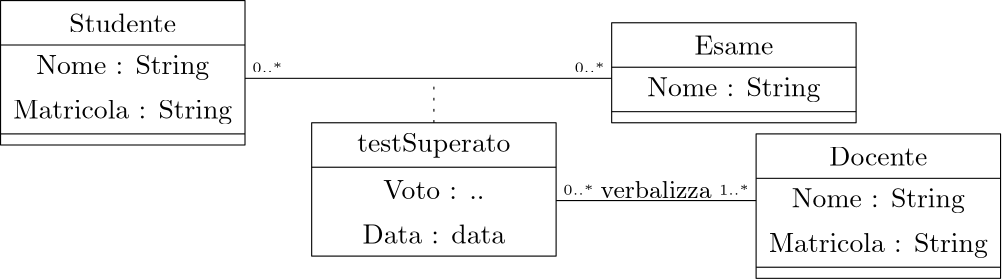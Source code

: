 <?xml version="1.0"?>
<!DOCTYPE ipe SYSTEM "ipe.dtd">
<ipe version="70218" creator="Ipe 7.2.28">
<info created="D:20240304160404" modified="D:20240304160611"/>
<ipestyle name="basic">
<symbol name="arrow/arc(spx)">
<path stroke="sym-stroke" fill="sym-stroke" pen="sym-pen">
0 0 m
-1 0.333 l
-1 -0.333 l
h
</path>
</symbol>
<symbol name="arrow/farc(spx)">
<path stroke="sym-stroke" fill="white" pen="sym-pen">
0 0 m
-1 0.333 l
-1 -0.333 l
h
</path>
</symbol>
<symbol name="arrow/ptarc(spx)">
<path stroke="sym-stroke" fill="sym-stroke" pen="sym-pen">
0 0 m
-1 0.333 l
-0.8 0 l
-1 -0.333 l
h
</path>
</symbol>
<symbol name="arrow/fptarc(spx)">
<path stroke="sym-stroke" fill="white" pen="sym-pen">
0 0 m
-1 0.333 l
-0.8 0 l
-1 -0.333 l
h
</path>
</symbol>
<symbol name="mark/circle(sx)" transformations="translations">
<path fill="sym-stroke">
0.6 0 0 0.6 0 0 e
0.4 0 0 0.4 0 0 e
</path>
</symbol>
<symbol name="mark/disk(sx)" transformations="translations">
<path fill="sym-stroke">
0.6 0 0 0.6 0 0 e
</path>
</symbol>
<symbol name="mark/fdisk(sfx)" transformations="translations">
<group>
<path fill="sym-fill">
0.5 0 0 0.5 0 0 e
</path>
<path fill="sym-stroke" fillrule="eofill">
0.6 0 0 0.6 0 0 e
0.4 0 0 0.4 0 0 e
</path>
</group>
</symbol>
<symbol name="mark/box(sx)" transformations="translations">
<path fill="sym-stroke" fillrule="eofill">
-0.6 -0.6 m
0.6 -0.6 l
0.6 0.6 l
-0.6 0.6 l
h
-0.4 -0.4 m
0.4 -0.4 l
0.4 0.4 l
-0.4 0.4 l
h
</path>
</symbol>
<symbol name="mark/square(sx)" transformations="translations">
<path fill="sym-stroke">
-0.6 -0.6 m
0.6 -0.6 l
0.6 0.6 l
-0.6 0.6 l
h
</path>
</symbol>
<symbol name="mark/fsquare(sfx)" transformations="translations">
<group>
<path fill="sym-fill">
-0.5 -0.5 m
0.5 -0.5 l
0.5 0.5 l
-0.5 0.5 l
h
</path>
<path fill="sym-stroke" fillrule="eofill">
-0.6 -0.6 m
0.6 -0.6 l
0.6 0.6 l
-0.6 0.6 l
h
-0.4 -0.4 m
0.4 -0.4 l
0.4 0.4 l
-0.4 0.4 l
h
</path>
</group>
</symbol>
<symbol name="mark/cross(sx)" transformations="translations">
<group>
<path fill="sym-stroke">
-0.43 -0.57 m
0.57 0.43 l
0.43 0.57 l
-0.57 -0.43 l
h
</path>
<path fill="sym-stroke">
-0.43 0.57 m
0.57 -0.43 l
0.43 -0.57 l
-0.57 0.43 l
h
</path>
</group>
</symbol>
<symbol name="arrow/fnormal(spx)">
<path stroke="sym-stroke" fill="white" pen="sym-pen">
0 0 m
-1 0.333 l
-1 -0.333 l
h
</path>
</symbol>
<symbol name="arrow/pointed(spx)">
<path stroke="sym-stroke" fill="sym-stroke" pen="sym-pen">
0 0 m
-1 0.333 l
-0.8 0 l
-1 -0.333 l
h
</path>
</symbol>
<symbol name="arrow/fpointed(spx)">
<path stroke="sym-stroke" fill="white" pen="sym-pen">
0 0 m
-1 0.333 l
-0.8 0 l
-1 -0.333 l
h
</path>
</symbol>
<symbol name="arrow/linear(spx)">
<path stroke="sym-stroke" pen="sym-pen">
-1 0.333 m
0 0 l
-1 -0.333 l
</path>
</symbol>
<symbol name="arrow/fdouble(spx)">
<path stroke="sym-stroke" fill="white" pen="sym-pen">
0 0 m
-1 0.333 l
-1 -0.333 l
h
-1 0 m
-2 0.333 l
-2 -0.333 l
h
</path>
</symbol>
<symbol name="arrow/double(spx)">
<path stroke="sym-stroke" fill="sym-stroke" pen="sym-pen">
0 0 m
-1 0.333 l
-1 -0.333 l
h
-1 0 m
-2 0.333 l
-2 -0.333 l
h
</path>
</symbol>
<symbol name="arrow/mid-normal(spx)">
<path stroke="sym-stroke" fill="sym-stroke" pen="sym-pen">
0.5 0 m
-0.5 0.333 l
-0.5 -0.333 l
h
</path>
</symbol>
<symbol name="arrow/mid-fnormal(spx)">
<path stroke="sym-stroke" fill="white" pen="sym-pen">
0.5 0 m
-0.5 0.333 l
-0.5 -0.333 l
h
</path>
</symbol>
<symbol name="arrow/mid-pointed(spx)">
<path stroke="sym-stroke" fill="sym-stroke" pen="sym-pen">
0.5 0 m
-0.5 0.333 l
-0.3 0 l
-0.5 -0.333 l
h
</path>
</symbol>
<symbol name="arrow/mid-fpointed(spx)">
<path stroke="sym-stroke" fill="white" pen="sym-pen">
0.5 0 m
-0.5 0.333 l
-0.3 0 l
-0.5 -0.333 l
h
</path>
</symbol>
<symbol name="arrow/mid-double(spx)">
<path stroke="sym-stroke" fill="sym-stroke" pen="sym-pen">
1 0 m
0 0.333 l
0 -0.333 l
h
0 0 m
-1 0.333 l
-1 -0.333 l
h
</path>
</symbol>
<symbol name="arrow/mid-fdouble(spx)">
<path stroke="sym-stroke" fill="white" pen="sym-pen">
1 0 m
0 0.333 l
0 -0.333 l
h
0 0 m
-1 0.333 l
-1 -0.333 l
h
</path>
</symbol>
<anglesize name="22.5 deg" value="22.5"/>
<anglesize name="30 deg" value="30"/>
<anglesize name="45 deg" value="45"/>
<anglesize name="60 deg" value="60"/>
<anglesize name="90 deg" value="90"/>
<arrowsize name="large" value="10"/>
<arrowsize name="small" value="5"/>
<arrowsize name="tiny" value="3"/>
<color name="blue" value="0 0 1"/>
<color name="brown" value="0.647 0.165 0.165"/>
<color name="darkblue" value="0 0 0.545"/>
<color name="darkcyan" value="0 0.545 0.545"/>
<color name="darkgray" value="0.663"/>
<color name="darkgreen" value="0 0.392 0"/>
<color name="darkmagenta" value="0.545 0 0.545"/>
<color name="darkorange" value="1 0.549 0"/>
<color name="darkred" value="0.545 0 0"/>
<color name="gold" value="1 0.843 0"/>
<color name="gray" value="0.745"/>
<color name="green" value="0 1 0"/>
<color name="lightblue" value="0.678 0.847 0.902"/>
<color name="lightcyan" value="0.878 1 1"/>
<color name="lightgray" value="0.827"/>
<color name="lightgreen" value="0.565 0.933 0.565"/>
<color name="lightyellow" value="1 1 0.878"/>
<color name="navy" value="0 0 0.502"/>
<color name="orange" value="1 0.647 0"/>
<color name="pink" value="1 0.753 0.796"/>
<color name="purple" value="0.627 0.125 0.941"/>
<color name="red" value="1 0 0"/>
<color name="seagreen" value="0.18 0.545 0.341"/>
<color name="turquoise" value="0.251 0.878 0.816"/>
<color name="violet" value="0.933 0.51 0.933"/>
<color name="yellow" value="1 1 0"/>
<dashstyle name="dash dot dotted" value="[4 2 1 2 1 2] 0"/>
<dashstyle name="dash dotted" value="[4 2 1 2] 0"/>
<dashstyle name="dashed" value="[4] 0"/>
<dashstyle name="dotted" value="[1 3] 0"/>
<gridsize name="10 pts (~3.5 mm)" value="10"/>
<gridsize name="14 pts (~5 mm)" value="14"/>
<gridsize name="16 pts (~6 mm)" value="16"/>
<gridsize name="20 pts (~7 mm)" value="20"/>
<gridsize name="28 pts (~10 mm)" value="28"/>
<gridsize name="32 pts (~12 mm)" value="32"/>
<gridsize name="4 pts" value="4"/>
<gridsize name="56 pts (~20 mm)" value="56"/>
<gridsize name="8 pts (~3 mm)" value="8"/>
<opacity name="10%" value="0.1"/>
<opacity name="30%" value="0.3"/>
<opacity name="50%" value="0.5"/>
<opacity name="75%" value="0.75"/>
<pen name="fat" value="1.2"/>
<pen name="heavier" value="0.8"/>
<pen name="ultrafat" value="2"/>
<symbolsize name="large" value="5"/>
<symbolsize name="small" value="2"/>
<symbolsize name="tiny" value="1.1"/>
<textsize name="Huge" value="\Huge"/>
<textsize name="LARGE" value="\LARGE"/>
<textsize name="Large" value="\Large"/>
<textsize name="footnote" value="\footnotesize"/>
<textsize name="huge" value="\huge"/>
<textsize name="large" value="\large"/>
<textsize name="script" value="\scriptsize"/>
<textsize name="small" value="\small"/>
<textsize name="tiny" value="\tiny"/>
<textstyle name="center" begin="\begin{center}" end="\end{center}"/>
<textstyle name="item" begin="\begin{itemize}\item{}" end="\end{itemize}"/>
<textstyle name="itemize" begin="\begin{itemize}" end="\end{itemize}"/>
<tiling name="falling" angle="-60" step="4" width="1"/>
<tiling name="rising" angle="30" step="4" width="1"/>
</ipestyle>
<page>
<layer name="alpha"/>
<view layers="alpha" active="alpha"/>
<text layer="alpha" matrix="1 0 0 1 16 -76" transformations="translations" pos="192 720" stroke="black" type="label" width="38.467" height="6.918" depth="0" halign="center" valign="center">Studente</text>
<text matrix="1 0 0 1 16 -92" transformations="translations" pos="192 720" stroke="black" type="label" width="62.294" height="6.815" depth="1.93" halign="center" valign="center">Nome : String</text>
<text matrix="1 0 0 1 16 -108" transformations="translations" pos="192 720" stroke="black" type="label" width="78.926" height="6.926" depth="1.93" halign="center" valign="center">Matricola : String</text>
<path matrix="1 0 0 1 32 -48" stroke="black">
132 700 m
132 648 l
220 648 l
220 700 l
h
</path>
<path matrix="1 0 0 1 32 -48" stroke="black">
132 684 m
220 684 l
</path>
<path matrix="1 0 0 1 32 -48" stroke="black">
132 652 m
220 652 l
</path>
<text matrix="1 0 0 1 236 -84" transformations="translations" pos="192 720" stroke="black" type="label" width="28.421" height="6.808" depth="0" halign="center" valign="center">Esame</text>
<text matrix="1 0 0 1 236 -100" transformations="translations" pos="192 720" stroke="black" type="label" width="62.294" height="6.815" depth="1.93" halign="center" valign="center">Nome : String</text>
<path matrix="1 0 0 1 252 -56" stroke="black">
132 684 m
220 684 l
</path>
<path matrix="1 0 0 1 112 -56" stroke="black">
272 700 m
272 664 l
360 664 l
360 700 l
h
</path>
<path matrix="1 0 0 1 112 -56" stroke="black">
272 668 m
360 668 l
</path>
<text matrix="1 0 0 1 68 -92" transformations="translations" pos="192 720" stroke="black" type="label" width="10.793" height="3.736" depth="0" halign="center" valign="center" size="tiny">0..*</text>
<text matrix="1 0 0 1 184 -92" transformations="translations" pos="192 720" stroke="black" type="label" width="10.793" height="3.736" depth="0" halign="center" valign="center" size="tiny">0..*</text>
<text matrix="1 0 0 1 128 -120" transformations="translations" pos="192 720" stroke="0" type="label" width="55.154" height="6.815" depth="1.93" halign="center" valign="center">testSuperato</text>
<text matrix="1 0 0 1 128 -136" transformations="translations" pos="192 720" stroke="0" type="label" width="36.53" height="6.808" depth="0" halign="center" valign="center">Voto : ..</text>
<text matrix="1 0 0 1 128 -152" transformations="translations" pos="192 720" stroke="0" type="label" width="51.335" height="6.918" depth="0" halign="center" valign="center">Data : data</text>
<path matrix="1 0 0 1 144 -92" stroke="0">
132 684 m
220 684 l
</path>
<path matrix="1 0 0 1 24 -112" stroke="0">
252 720 m
252 672 l
340 672 l
340 720 l
h
</path>
<path matrix="1 0 0 1 36 -128" stroke="0">
216 752 m
348 752 l
</path>
<path matrix="1 0 0 1 36 -128" stroke="0" dash="dotted">
284 736 m
284 752 l
</path>
<text matrix="1 0 0 1 288 -124" transformations="translations" pos="192 720" stroke="black" type="label" width="35.284" height="6.808" depth="0" halign="center" valign="center">Docente</text>
<text matrix="1 0 0 1 288 -140" transformations="translations" pos="192 720" stroke="black" type="label" width="62.294" height="6.815" depth="1.93" halign="center" valign="center">Nome : String</text>
<text matrix="1 0 0 1 288 -156" transformations="translations" pos="192 720" stroke="black" type="label" width="78.926" height="6.926" depth="1.93" halign="center" valign="center">Matricola : String</text>
<path matrix="1 0 0 1 304 -96" stroke="black">
132 700 m
132 648 l
220 648 l
220 700 l
h
</path>
<path matrix="1 0 0 1 304 -96" stroke="black">
132 684 m
220 684 l
</path>
<path matrix="1 0 0 1 304 -96" stroke="black">
132 652 m
220 652 l
</path>
<path stroke="0">
364 580 m
436 580 l
</path>
<text matrix="1 0 0 1 180 -136" transformations="translations" pos="192 720" stroke="black" type="label" width="10.793" height="3.736" depth="0" halign="center" valign="center" size="tiny">0..*</text>
<text matrix="1 0 0 1 236 -136" transformations="translations" pos="192 720" stroke="black" type="label" width="10.793" height="3.736" depth="0" halign="center" valign="center" size="tiny">1..*</text>
<text matrix="1 0 0 1 208 -136" transformations="translations" pos="192 720" stroke="0" type="label" width="39.958" height="6.227" depth="0" halign="center" valign="center" size="small">verbalizza</text>
</page>
</ipe>
